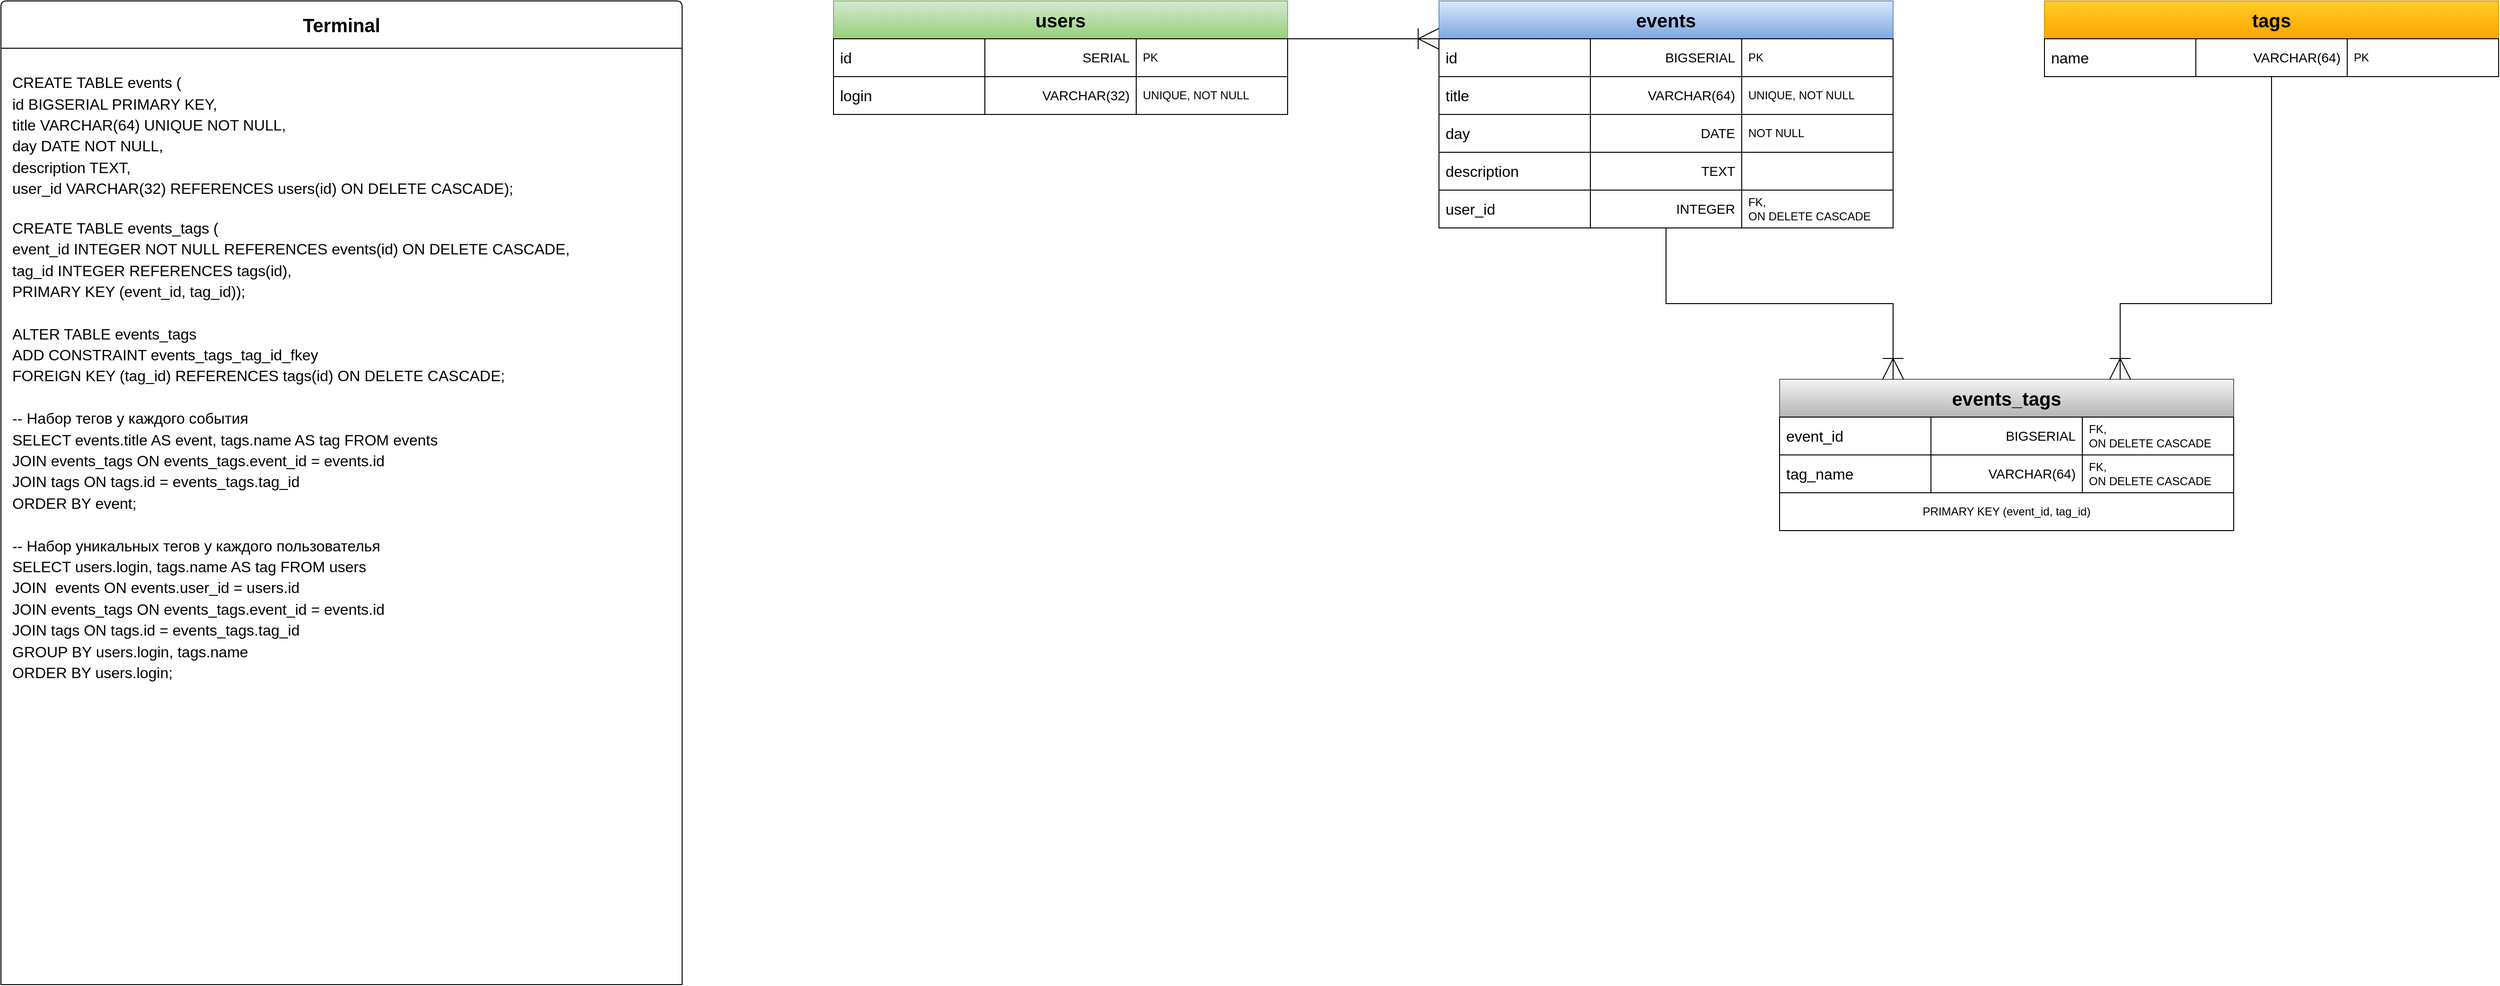 <mxfile version="26.0.10">
  <diagram name="Page-1" id="9f46799a-70d6-7492-0946-bef42562c5a5">
    <mxGraphModel dx="2134" dy="2000" grid="1" gridSize="10" guides="1" tooltips="1" connect="1" arrows="1" fold="1" page="1" pageScale="1" pageWidth="1100" pageHeight="850" background="none" math="0" shadow="0">
      <root>
        <mxCell id="0" />
        <mxCell id="1" parent="0" />
        <mxCell id="qxyERZ4D7mE2W_aF4MiE-60" value="users" style="swimlane;whiteSpace=wrap;html=1;startSize=40;fontStyle=1;fontSize=20;fillColor=#d5e8d4;gradientColor=#97d077;strokeColor=light-dark(#82B366,#FFFFFF);" parent="1" vertex="1">
          <mxGeometry x="40" y="-800" width="480" height="120" as="geometry" />
        </mxCell>
        <mxCell id="qxyERZ4D7mE2W_aF4MiE-61" value="SERIAL" style="shape=partialRectangle;connectable=0;fillColor=none;top=1;left=1;bottom=1;right=1;align=right;spacingLeft=5;fontStyle=0;overflow=hidden;html=1;whiteSpace=wrap;spacingRight=5;fontSize=14;strokeColor=default;verticalAlign=middle;fontFamily=Helvetica;fontColor=default;" parent="qxyERZ4D7mE2W_aF4MiE-60" vertex="1">
          <mxGeometry x="160" y="40" width="160" height="40" as="geometry">
            <mxRectangle width="180" height="30" as="alternateBounds" />
          </mxGeometry>
        </mxCell>
        <mxCell id="qxyERZ4D7mE2W_aF4MiE-62" value="&lt;div align=&quot;left&quot;&gt;id&lt;/div&gt;" style="shape=partialRectangle;connectable=0;fillColor=none;top=1;left=1;bottom=1;right=1;align=left;spacingLeft=5;fontStyle=0;overflow=hidden;html=1;whiteSpace=wrap;spacingRight=5;fontSize=16;strokeColor=default;verticalAlign=middle;fontFamily=Helvetica;fontColor=default;" parent="qxyERZ4D7mE2W_aF4MiE-60" vertex="1">
          <mxGeometry y="40" width="160" height="40" as="geometry">
            <mxRectangle width="180" height="30" as="alternateBounds" />
          </mxGeometry>
        </mxCell>
        <mxCell id="qxyERZ4D7mE2W_aF4MiE-63" value="PK" style="shape=partialRectangle;connectable=0;fillColor=none;top=1;left=1;bottom=1;right=1;align=left;spacingLeft=5;fontStyle=0;overflow=hidden;html=1;whiteSpace=wrap;spacingRight=5;fontSize=12;strokeColor=default;verticalAlign=middle;fontFamily=Helvetica;fontColor=default;" parent="qxyERZ4D7mE2W_aF4MiE-60" vertex="1">
          <mxGeometry x="320" y="40" width="160" height="40" as="geometry">
            <mxRectangle width="180" height="30" as="alternateBounds" />
          </mxGeometry>
        </mxCell>
        <mxCell id="qxyERZ4D7mE2W_aF4MiE-64" value="VARCHAR(32)" style="shape=partialRectangle;connectable=0;fillColor=none;top=1;left=1;bottom=1;right=1;align=right;spacingLeft=5;fontStyle=0;overflow=hidden;html=1;whiteSpace=wrap;spacingRight=5;fontSize=14;strokeColor=default;verticalAlign=middle;fontFamily=Helvetica;fontColor=default;" parent="qxyERZ4D7mE2W_aF4MiE-60" vertex="1">
          <mxGeometry x="160" y="80" width="160" height="40" as="geometry">
            <mxRectangle width="180" height="30" as="alternateBounds" />
          </mxGeometry>
        </mxCell>
        <mxCell id="qxyERZ4D7mE2W_aF4MiE-65" value="login" style="shape=partialRectangle;connectable=0;fillColor=none;top=1;left=1;bottom=1;right=1;align=left;spacingLeft=5;fontStyle=0;overflow=hidden;html=1;whiteSpace=wrap;spacingRight=5;fontSize=16;strokeColor=default;verticalAlign=middle;fontFamily=Helvetica;fontColor=default;" parent="qxyERZ4D7mE2W_aF4MiE-60" vertex="1">
          <mxGeometry y="80" width="160" height="40" as="geometry">
            <mxRectangle width="180" height="30" as="alternateBounds" />
          </mxGeometry>
        </mxCell>
        <mxCell id="qxyERZ4D7mE2W_aF4MiE-66" value="UNIQUE, NOT NULL" style="shape=partialRectangle;connectable=0;fillColor=none;top=1;left=1;bottom=1;right=1;align=left;spacingLeft=5;fontStyle=0;overflow=hidden;html=1;whiteSpace=wrap;spacingRight=5;fontSize=12;strokeColor=default;verticalAlign=middle;fontFamily=Helvetica;fontColor=default;" parent="qxyERZ4D7mE2W_aF4MiE-60" vertex="1">
          <mxGeometry x="320" y="80" width="160" height="40" as="geometry">
            <mxRectangle width="180" height="30" as="alternateBounds" />
          </mxGeometry>
        </mxCell>
        <mxCell id="qxyERZ4D7mE2W_aF4MiE-82" value="events" style="swimlane;whiteSpace=wrap;html=1;startSize=40;fontStyle=1;fontSize=20;fillColor=#dae8fc;gradientColor=#7ea6e0;strokeColor=light-dark(#6C8EBF,#FFFFFF);" parent="1" vertex="1">
          <mxGeometry x="680" y="-800" width="480" height="240" as="geometry" />
        </mxCell>
        <mxCell id="qxyERZ4D7mE2W_aF4MiE-83" value="BIGSERIAL" style="shape=partialRectangle;connectable=0;fillColor=none;top=1;left=1;bottom=1;right=1;align=right;spacingLeft=5;fontStyle=0;overflow=hidden;html=1;whiteSpace=wrap;spacingRight=5;fontSize=14;strokeColor=default;verticalAlign=middle;fontFamily=Helvetica;fontColor=default;" parent="qxyERZ4D7mE2W_aF4MiE-82" vertex="1">
          <mxGeometry x="160" y="40" width="160" height="40" as="geometry">
            <mxRectangle width="180" height="30" as="alternateBounds" />
          </mxGeometry>
        </mxCell>
        <mxCell id="qxyERZ4D7mE2W_aF4MiE-84" value="&lt;div align=&quot;left&quot;&gt;id&lt;/div&gt;" style="shape=partialRectangle;connectable=0;fillColor=none;top=1;left=1;bottom=1;right=1;align=left;spacingLeft=5;fontStyle=0;overflow=hidden;html=1;whiteSpace=wrap;spacingRight=5;fontSize=16;strokeColor=default;verticalAlign=middle;fontFamily=Helvetica;fontColor=default;" parent="qxyERZ4D7mE2W_aF4MiE-82" vertex="1">
          <mxGeometry y="40" width="160" height="40" as="geometry">
            <mxRectangle width="180" height="30" as="alternateBounds" />
          </mxGeometry>
        </mxCell>
        <mxCell id="qxyERZ4D7mE2W_aF4MiE-85" value="PK" style="shape=partialRectangle;connectable=0;fillColor=none;top=1;left=1;bottom=1;right=1;align=left;spacingLeft=5;fontStyle=0;overflow=hidden;html=1;whiteSpace=wrap;spacingRight=5;fontSize=12;strokeColor=default;verticalAlign=middle;fontFamily=Helvetica;fontColor=default;" parent="qxyERZ4D7mE2W_aF4MiE-82" vertex="1">
          <mxGeometry x="320" y="40" width="160" height="40" as="geometry">
            <mxRectangle width="180" height="30" as="alternateBounds" />
          </mxGeometry>
        </mxCell>
        <mxCell id="qxyERZ4D7mE2W_aF4MiE-86" value="VARCHAR(64)" style="shape=partialRectangle;connectable=0;fillColor=none;top=1;left=1;bottom=1;right=1;align=right;spacingLeft=5;fontStyle=0;overflow=hidden;html=1;whiteSpace=wrap;spacingRight=5;fontSize=14;strokeColor=default;verticalAlign=middle;fontFamily=Helvetica;fontColor=default;" parent="qxyERZ4D7mE2W_aF4MiE-82" vertex="1">
          <mxGeometry x="160" y="80" width="160" height="40" as="geometry">
            <mxRectangle width="180" height="30" as="alternateBounds" />
          </mxGeometry>
        </mxCell>
        <mxCell id="qxyERZ4D7mE2W_aF4MiE-87" value="title" style="shape=partialRectangle;connectable=0;fillColor=none;top=1;left=1;bottom=1;right=1;align=left;spacingLeft=5;fontStyle=0;overflow=hidden;html=1;whiteSpace=wrap;spacingRight=5;fontSize=16;strokeColor=default;verticalAlign=middle;fontFamily=Helvetica;fontColor=default;" parent="qxyERZ4D7mE2W_aF4MiE-82" vertex="1">
          <mxGeometry y="80" width="160" height="40" as="geometry">
            <mxRectangle width="180" height="30" as="alternateBounds" />
          </mxGeometry>
        </mxCell>
        <mxCell id="qxyERZ4D7mE2W_aF4MiE-88" value="UNIQUE, NOT NULL" style="shape=partialRectangle;connectable=0;fillColor=none;top=1;left=1;bottom=1;right=1;align=left;spacingLeft=5;fontStyle=0;overflow=hidden;html=1;whiteSpace=wrap;spacingRight=5;fontSize=12;strokeColor=default;verticalAlign=middle;fontFamily=Helvetica;fontColor=default;" parent="qxyERZ4D7mE2W_aF4MiE-82" vertex="1">
          <mxGeometry x="320" y="80" width="160" height="40" as="geometry">
            <mxRectangle width="180" height="30" as="alternateBounds" />
          </mxGeometry>
        </mxCell>
        <mxCell id="qxyERZ4D7mE2W_aF4MiE-89" value="DATE" style="shape=partialRectangle;connectable=0;fillColor=none;top=1;left=1;bottom=1;right=1;align=right;spacingLeft=5;fontStyle=0;overflow=hidden;html=1;whiteSpace=wrap;spacingRight=5;fontSize=14;strokeColor=default;verticalAlign=middle;fontFamily=Helvetica;fontColor=default;" parent="qxyERZ4D7mE2W_aF4MiE-82" vertex="1">
          <mxGeometry x="160" y="120" width="160" height="40" as="geometry">
            <mxRectangle width="180" height="30" as="alternateBounds" />
          </mxGeometry>
        </mxCell>
        <mxCell id="qxyERZ4D7mE2W_aF4MiE-90" value="day" style="shape=partialRectangle;connectable=0;fillColor=none;top=1;left=1;bottom=1;right=1;align=left;spacingLeft=5;fontStyle=0;overflow=hidden;html=1;whiteSpace=wrap;spacingRight=5;fontSize=16;strokeColor=default;verticalAlign=middle;fontFamily=Helvetica;fontColor=default;" parent="qxyERZ4D7mE2W_aF4MiE-82" vertex="1">
          <mxGeometry y="120" width="160" height="40" as="geometry">
            <mxRectangle width="180" height="30" as="alternateBounds" />
          </mxGeometry>
        </mxCell>
        <mxCell id="qxyERZ4D7mE2W_aF4MiE-91" value="NOT NULL" style="shape=partialRectangle;connectable=0;fillColor=none;top=1;left=1;bottom=1;right=1;align=left;spacingLeft=5;fontStyle=0;overflow=hidden;html=1;whiteSpace=wrap;spacingRight=5;fontSize=12;strokeColor=default;verticalAlign=middle;fontFamily=Helvetica;fontColor=default;" parent="qxyERZ4D7mE2W_aF4MiE-82" vertex="1">
          <mxGeometry x="320" y="120" width="160" height="40" as="geometry">
            <mxRectangle width="180" height="30" as="alternateBounds" />
          </mxGeometry>
        </mxCell>
        <mxCell id="qxyERZ4D7mE2W_aF4MiE-116" value="TEXT" style="shape=partialRectangle;connectable=0;fillColor=none;top=1;left=1;bottom=1;right=1;align=right;spacingLeft=5;fontStyle=0;overflow=hidden;html=1;whiteSpace=wrap;spacingRight=5;fontSize=14;strokeColor=default;verticalAlign=middle;fontFamily=Helvetica;fontColor=default;" parent="qxyERZ4D7mE2W_aF4MiE-82" vertex="1">
          <mxGeometry x="160" y="160" width="160" height="40" as="geometry">
            <mxRectangle width="180" height="30" as="alternateBounds" />
          </mxGeometry>
        </mxCell>
        <mxCell id="qxyERZ4D7mE2W_aF4MiE-117" value="description" style="shape=partialRectangle;connectable=0;fillColor=none;top=1;left=1;bottom=1;right=1;align=left;spacingLeft=5;fontStyle=0;overflow=hidden;html=1;whiteSpace=wrap;spacingRight=5;fontSize=16;strokeColor=default;verticalAlign=middle;fontFamily=Helvetica;fontColor=default;" parent="qxyERZ4D7mE2W_aF4MiE-82" vertex="1">
          <mxGeometry y="160" width="160" height="40" as="geometry">
            <mxRectangle width="180" height="30" as="alternateBounds" />
          </mxGeometry>
        </mxCell>
        <mxCell id="qxyERZ4D7mE2W_aF4MiE-118" value="" style="shape=partialRectangle;connectable=0;fillColor=none;top=1;left=1;bottom=1;right=1;align=left;spacingLeft=5;fontStyle=0;overflow=hidden;html=1;whiteSpace=wrap;spacingRight=5;fontSize=12;strokeColor=default;verticalAlign=middle;fontFamily=Helvetica;fontColor=default;" parent="qxyERZ4D7mE2W_aF4MiE-82" vertex="1">
          <mxGeometry x="320" y="160" width="160" height="40" as="geometry">
            <mxRectangle width="180" height="30" as="alternateBounds" />
          </mxGeometry>
        </mxCell>
        <mxCell id="qxyERZ4D7mE2W_aF4MiE-119" value="INTEGER" style="shape=partialRectangle;connectable=0;fillColor=none;top=1;left=1;bottom=1;right=1;align=right;spacingLeft=5;fontStyle=0;overflow=hidden;html=1;whiteSpace=wrap;spacingRight=5;fontSize=14;strokeColor=default;verticalAlign=middle;fontFamily=Helvetica;fontColor=default;" parent="qxyERZ4D7mE2W_aF4MiE-82" vertex="1">
          <mxGeometry x="160" y="200" width="160" height="40" as="geometry">
            <mxRectangle width="180" height="30" as="alternateBounds" />
          </mxGeometry>
        </mxCell>
        <mxCell id="qxyERZ4D7mE2W_aF4MiE-120" value="user_id" style="shape=partialRectangle;connectable=0;fillColor=none;top=1;left=1;bottom=1;right=1;align=left;spacingLeft=5;fontStyle=0;overflow=hidden;html=1;whiteSpace=wrap;spacingRight=5;fontSize=16;strokeColor=default;verticalAlign=middle;fontFamily=Helvetica;fontColor=default;" parent="qxyERZ4D7mE2W_aF4MiE-82" vertex="1">
          <mxGeometry y="200" width="160" height="40" as="geometry">
            <mxRectangle width="180" height="30" as="alternateBounds" />
          </mxGeometry>
        </mxCell>
        <mxCell id="qxyERZ4D7mE2W_aF4MiE-121" value="&lt;div&gt;FK,&lt;/div&gt;&lt;div&gt;ON DELETE CASCADE&lt;/div&gt;" style="shape=partialRectangle;connectable=0;fillColor=none;top=1;left=1;bottom=1;right=1;align=left;spacingLeft=5;fontStyle=0;overflow=hidden;html=1;whiteSpace=wrap;spacingRight=5;fontSize=12;strokeColor=default;verticalAlign=middle;fontFamily=Helvetica;fontColor=default;" parent="qxyERZ4D7mE2W_aF4MiE-82" vertex="1">
          <mxGeometry x="320" y="200" width="160" height="40" as="geometry">
            <mxRectangle width="180" height="30" as="alternateBounds" />
          </mxGeometry>
        </mxCell>
        <mxCell id="qxyERZ4D7mE2W_aF4MiE-125" value="tags" style="swimlane;whiteSpace=wrap;html=1;startSize=40;fontStyle=1;fontSize=20;fillColor=#ffcd28;gradientColor=#ffa500;strokeColor=#d79b00;" parent="1" vertex="1">
          <mxGeometry x="1320" y="-800" width="480" height="80" as="geometry" />
        </mxCell>
        <mxCell id="qxyERZ4D7mE2W_aF4MiE-129" value="VARCHAR(64)" style="shape=partialRectangle;connectable=0;fillColor=none;top=1;left=1;bottom=1;right=1;align=right;spacingLeft=5;fontStyle=0;overflow=hidden;html=1;whiteSpace=wrap;spacingRight=5;fontSize=14;strokeColor=default;verticalAlign=middle;fontFamily=Helvetica;fontColor=default;" parent="qxyERZ4D7mE2W_aF4MiE-125" vertex="1">
          <mxGeometry x="160" y="40" width="160" height="40" as="geometry">
            <mxRectangle width="180" height="30" as="alternateBounds" />
          </mxGeometry>
        </mxCell>
        <mxCell id="qxyERZ4D7mE2W_aF4MiE-130" value="name" style="shape=partialRectangle;connectable=0;fillColor=none;top=1;left=1;bottom=1;right=1;align=left;spacingLeft=5;fontStyle=0;overflow=hidden;html=1;whiteSpace=wrap;spacingRight=5;fontSize=16;strokeColor=default;verticalAlign=middle;fontFamily=Helvetica;fontColor=default;" parent="qxyERZ4D7mE2W_aF4MiE-125" vertex="1">
          <mxGeometry y="40" width="160" height="40" as="geometry">
            <mxRectangle width="180" height="30" as="alternateBounds" />
          </mxGeometry>
        </mxCell>
        <mxCell id="qxyERZ4D7mE2W_aF4MiE-131" value="PK" style="shape=partialRectangle;connectable=0;fillColor=none;top=1;left=1;bottom=1;right=1;align=left;spacingLeft=5;fontStyle=0;overflow=hidden;html=1;whiteSpace=wrap;spacingRight=5;fontSize=12;strokeColor=default;verticalAlign=middle;fontFamily=Helvetica;fontColor=default;" parent="qxyERZ4D7mE2W_aF4MiE-125" vertex="1">
          <mxGeometry x="320" y="40" width="160" height="40" as="geometry">
            <mxRectangle width="180" height="30" as="alternateBounds" />
          </mxGeometry>
        </mxCell>
        <mxCell id="qxyERZ4D7mE2W_aF4MiE-142" value="events_tags" style="swimlane;whiteSpace=wrap;html=1;startSize=40;fontStyle=1;fontSize=20;fillColor=#f5f5f5;gradientColor=#b3b3b3;strokeColor=light-dark(#666666,#FFFFFF);" parent="1" vertex="1">
          <mxGeometry x="1040" y="-400" width="480" height="160" as="geometry" />
        </mxCell>
        <mxCell id="qxyERZ4D7mE2W_aF4MiE-143" value="BIGSERIAL" style="shape=partialRectangle;connectable=0;fillColor=none;top=1;left=1;bottom=1;right=1;align=right;spacingLeft=5;fontStyle=0;overflow=hidden;html=1;whiteSpace=wrap;spacingRight=5;fontSize=14;strokeColor=default;verticalAlign=middle;fontFamily=Helvetica;fontColor=default;" parent="qxyERZ4D7mE2W_aF4MiE-142" vertex="1">
          <mxGeometry x="160" y="40" width="160" height="40" as="geometry">
            <mxRectangle width="180" height="30" as="alternateBounds" />
          </mxGeometry>
        </mxCell>
        <mxCell id="qxyERZ4D7mE2W_aF4MiE-144" value="event_id" style="shape=partialRectangle;connectable=0;fillColor=none;top=1;left=1;bottom=1;right=1;align=left;spacingLeft=5;fontStyle=0;overflow=hidden;html=1;whiteSpace=wrap;spacingRight=5;fontSize=16;strokeColor=default;verticalAlign=middle;fontFamily=Helvetica;fontColor=default;" parent="qxyERZ4D7mE2W_aF4MiE-142" vertex="1">
          <mxGeometry y="40" width="160" height="40" as="geometry">
            <mxRectangle width="180" height="30" as="alternateBounds" />
          </mxGeometry>
        </mxCell>
        <mxCell id="qxyERZ4D7mE2W_aF4MiE-145" value="&lt;div&gt;FK,&lt;/div&gt;&lt;div&gt;ON DELETE CASCADE&lt;br&gt;&lt;/div&gt;" style="shape=partialRectangle;connectable=0;fillColor=none;top=1;left=1;bottom=1;right=1;align=left;spacingLeft=5;fontStyle=0;overflow=hidden;html=1;whiteSpace=wrap;spacingRight=5;fontSize=12;strokeColor=default;verticalAlign=middle;fontFamily=Helvetica;fontColor=default;" parent="qxyERZ4D7mE2W_aF4MiE-142" vertex="1">
          <mxGeometry x="320" y="40" width="160" height="40" as="geometry">
            <mxRectangle width="180" height="30" as="alternateBounds" />
          </mxGeometry>
        </mxCell>
        <mxCell id="qxyERZ4D7mE2W_aF4MiE-146" value="VARCHAR(64)" style="shape=partialRectangle;connectable=0;fillColor=none;top=1;left=1;bottom=1;right=1;align=right;spacingLeft=5;fontStyle=0;overflow=hidden;html=1;whiteSpace=wrap;spacingRight=5;fontSize=14;strokeColor=default;verticalAlign=middle;fontFamily=Helvetica;fontColor=default;" parent="qxyERZ4D7mE2W_aF4MiE-142" vertex="1">
          <mxGeometry x="160" y="80" width="160" height="40" as="geometry">
            <mxRectangle width="180" height="30" as="alternateBounds" />
          </mxGeometry>
        </mxCell>
        <mxCell id="qxyERZ4D7mE2W_aF4MiE-147" value="tag_name" style="shape=partialRectangle;connectable=0;fillColor=none;top=1;left=1;bottom=1;right=1;align=left;spacingLeft=5;fontStyle=0;overflow=hidden;html=1;whiteSpace=wrap;spacingRight=5;fontSize=16;strokeColor=default;verticalAlign=middle;fontFamily=Helvetica;fontColor=default;" parent="qxyERZ4D7mE2W_aF4MiE-142" vertex="1">
          <mxGeometry y="80" width="160" height="40" as="geometry">
            <mxRectangle width="180" height="30" as="alternateBounds" />
          </mxGeometry>
        </mxCell>
        <mxCell id="qxyERZ4D7mE2W_aF4MiE-148" value="&lt;div&gt;FK,&lt;/div&gt;&lt;div&gt;ON DELETE CASCADE&lt;br&gt;&lt;/div&gt;" style="shape=partialRectangle;connectable=0;fillColor=none;top=1;left=1;bottom=1;right=1;align=left;spacingLeft=5;fontStyle=0;overflow=hidden;html=1;whiteSpace=wrap;spacingRight=5;fontSize=12;strokeColor=default;verticalAlign=middle;fontFamily=Helvetica;fontColor=default;" parent="qxyERZ4D7mE2W_aF4MiE-142" vertex="1">
          <mxGeometry x="320" y="80" width="160" height="40" as="geometry">
            <mxRectangle width="180" height="30" as="alternateBounds" />
          </mxGeometry>
        </mxCell>
        <mxCell id="qxyERZ4D7mE2W_aF4MiE-151" value="PRIMARY KEY (event_id, tag_id)" style="shape=partialRectangle;connectable=0;fillColor=none;top=1;left=1;bottom=1;right=1;align=center;spacingLeft=5;fontStyle=0;overflow=hidden;html=1;whiteSpace=wrap;spacingRight=5;fontSize=12;strokeColor=default;verticalAlign=middle;fontFamily=Helvetica;fontColor=default;" parent="qxyERZ4D7mE2W_aF4MiE-142" vertex="1">
          <mxGeometry y="120" width="480" height="40" as="geometry">
            <mxRectangle width="180" height="30" as="alternateBounds" />
          </mxGeometry>
        </mxCell>
        <mxCell id="qxyERZ4D7mE2W_aF4MiE-152" value="" style="edgeStyle=entityRelationEdgeStyle;fontSize=12;html=1;endArrow=ERoneToMany;rounded=0;strokeWidth=1;endSize=20;exitX=1;exitY=0.333;exitDx=0;exitDy=0;exitPerimeter=0;" parent="1" source="qxyERZ4D7mE2W_aF4MiE-60" edge="1">
          <mxGeometry width="100" height="100" relative="1" as="geometry">
            <mxPoint x="530" y="-760" as="sourcePoint" />
            <mxPoint x="680" y="-760" as="targetPoint" />
          </mxGeometry>
        </mxCell>
        <mxCell id="qxyERZ4D7mE2W_aF4MiE-153" value="" style="edgeStyle=orthogonalEdgeStyle;fontSize=12;html=1;endArrow=ERoneToMany;rounded=0;exitX=0.5;exitY=1;exitDx=0;exitDy=0;strokeWidth=1;endSize=20;entryX=0.75;entryY=0;entryDx=0;entryDy=0;" parent="1" source="qxyERZ4D7mE2W_aF4MiE-125" target="qxyERZ4D7mE2W_aF4MiE-142" edge="1">
          <mxGeometry width="100" height="100" relative="1" as="geometry">
            <mxPoint x="1270" y="-560" as="sourcePoint" />
            <mxPoint x="1580" y="-440" as="targetPoint" />
            <Array as="points">
              <mxPoint x="1560" y="-480" />
              <mxPoint x="1400" y="-480" />
            </Array>
          </mxGeometry>
        </mxCell>
        <mxCell id="qxyERZ4D7mE2W_aF4MiE-154" value="" style="edgeStyle=orthogonalEdgeStyle;fontSize=12;html=1;endArrow=ERoneToMany;rounded=0;exitX=0.5;exitY=1;exitDx=0;exitDy=0;strokeWidth=1;endSize=20;entryX=0.25;entryY=0;entryDx=0;entryDy=0;" parent="1" source="qxyERZ4D7mE2W_aF4MiE-82" target="qxyERZ4D7mE2W_aF4MiE-142" edge="1">
          <mxGeometry width="100" height="100" relative="1" as="geometry">
            <mxPoint x="990" y="-490" as="sourcePoint" />
            <mxPoint x="990" y="-420" as="targetPoint" />
          </mxGeometry>
        </mxCell>
        <mxCell id="k0qKDHFTOWTs9ywvlTUG-12" value="&lt;b&gt;&lt;font style=&quot;font-size: 20px;&quot;&gt;Terminal&lt;/font&gt;&lt;/b&gt;" style="swimlane;childLayout=stackLayout;horizontal=1;startSize=50;horizontalStack=0;rounded=1;fontSize=16;fontStyle=1;strokeWidth=1;resizeParent=0;resizeLast=1;shadow=0;dashed=0;align=center;arcSize=4;whiteSpace=wrap;html=1;fillColor=light-dark(#FFFFFF,#242424);swimlaneHead=1;swimlaneBody=1;absoluteArcSize=0;container=1;autosize=0;strokeColor=light-dark(#000000,#BFBFBF);glass=0;swimlaneLine=0;resizable=1;autosizeGrid=1;backgroundOutline=0;overflow=visible;pointerEvents=1;" parent="1" vertex="1">
          <mxGeometry x="-840" y="-800" width="720" height="1040" as="geometry">
            <mxRectangle x="-800" y="-800" width="200" height="50" as="alternateBounds" />
          </mxGeometry>
        </mxCell>
        <mxCell id="k0qKDHFTOWTs9ywvlTUG-13" value="&lt;div&gt;&lt;br&gt;&lt;/div&gt;&lt;div style=&quot;line-height: 140%;&quot;&gt;CREATE TABLE events (&lt;/div&gt;&lt;div style=&quot;line-height: 140%;&quot;&gt;id BIGSERIAL PRIMARY KEY,&lt;/div&gt;&lt;div style=&quot;line-height: 140%;&quot;&gt;title VARCHAR(64) UNIQUE NOT NULL,&lt;/div&gt;&lt;div style=&quot;line-height: 140%;&quot;&gt;day DATE NOT NULL,&lt;/div&gt;&lt;div style=&quot;line-height: 140%;&quot;&gt;description TEXT,&lt;/div&gt;&lt;div style=&quot;line-height: 140%;&quot;&gt;user_id VARCHAR(32) REFERENCES users(id) ON DELETE CASCADE);&lt;/div&gt;&lt;div&gt;&lt;br&gt;&lt;/div&gt;&lt;div style=&quot;line-height: 140%;&quot;&gt;CREATE TABLE events_tags (&lt;/div&gt;&lt;div style=&quot;line-height: 140%;&quot;&gt;event_id INTEGER NOT NULL&amp;nbsp;REFERENCES events(id) ON DELETE CASCADE,&lt;/div&gt;&lt;div style=&quot;line-height: 140%;&quot;&gt;tag_id INTEGER&amp;nbsp;REFERENCES tags(id),&lt;br&gt;&lt;/div&gt;&lt;div style=&quot;line-height: 140%;&quot;&gt;PRIMARY KEY (event_id, tag_id));&lt;/div&gt;&lt;div style=&quot;line-height: 140%;&quot;&gt;&lt;br&gt;&lt;/div&gt;&lt;div style=&quot;line-height: 140%;&quot;&gt;ALTER TABLE events_tags&amp;nbsp;&lt;/div&gt;&lt;div style=&quot;line-height: 140%;&quot;&gt;ADD CONSTRAINT events_tags_tag_id_fkey&amp;nbsp;&lt;/div&gt;&lt;div style=&quot;line-height: 140%;&quot;&gt;FOREIGN KEY (tag_id) REFERENCES tags(id) ON DELETE CASCADE;&lt;/div&gt;&lt;div style=&quot;line-height: 140%;&quot;&gt;&lt;br&gt;&lt;/div&gt;&lt;div style=&quot;line-height: 140%;&quot;&gt;&lt;div style=&quot;line-height: 140%;&quot;&gt;-- Набор тегов у каждого события&lt;/div&gt;&lt;div style=&quot;line-height: 140%;&quot;&gt;SELECT events.title AS event, tags.name AS tag FROM events&lt;/div&gt;&lt;div style=&quot;line-height: 140%;&quot;&gt;JOIN events_tags ON events_tags.event_id = events.id&lt;/div&gt;&lt;div style=&quot;line-height: 140%;&quot;&gt;JOIN tags ON tags.id = events_tags.tag_id&lt;/div&gt;ORDER BY event;&lt;/div&gt;&lt;div style=&quot;line-height: 140%;&quot;&gt;&lt;br&gt;&lt;/div&gt;&lt;div style=&quot;line-height: 140%;&quot;&gt;-- Набор уникальных тегов у каждого пользователья&lt;/div&gt;&lt;div style=&quot;line-height: 140%;&quot;&gt;SELECT users.login, tags.name AS tag FROM users&lt;br&gt;JOIN&amp;nbsp; events ON events.user_id = users.id&lt;/div&gt;&lt;div style=&quot;line-height: 140%;&quot;&gt;JOIN events_tags ON events_tags.event_id = events.id&lt;/div&gt;&lt;div style=&quot;line-height: 140%;&quot;&gt;JOIN tags ON tags.id = events_tags.tag_id&lt;/div&gt;&lt;div style=&quot;line-height: 140%;&quot;&gt;GROUP BY users.login, tags.name&lt;br&gt;&lt;/div&gt;&lt;div style=&quot;line-height: 140%;&quot;&gt;ORDER BY users.login;&lt;/div&gt;&lt;div style=&quot;line-height: 140%;&quot;&gt;&lt;br&gt;&lt;/div&gt;" style="align=left;strokeColor=light-dark(#000000,#BFBFBF);fillColor=light-dark(#FFFFFF,#2B0920);spacingLeft=10;fontSize=16;verticalAlign=top;resizable=0;rotatable=0;part=1;html=1;strokeWidth=1;backgroundOutline=0;overflow=visible;noLabel=0;imageAspect=1;treeMoving=0;" parent="k0qKDHFTOWTs9ywvlTUG-12" vertex="1">
          <mxGeometry y="50" width="720" height="990" as="geometry" />
        </mxCell>
      </root>
    </mxGraphModel>
  </diagram>
</mxfile>
